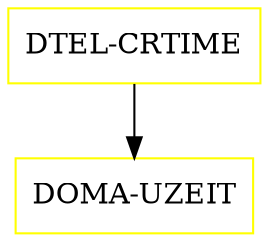 digraph G {
  "DTEL-CRTIME" [shape=box,color=yellow];
  "DOMA-UZEIT" [shape=box,color=yellow,URL="./DOMA_UZEIT.html"];
  "DTEL-CRTIME" -> "DOMA-UZEIT";
}
